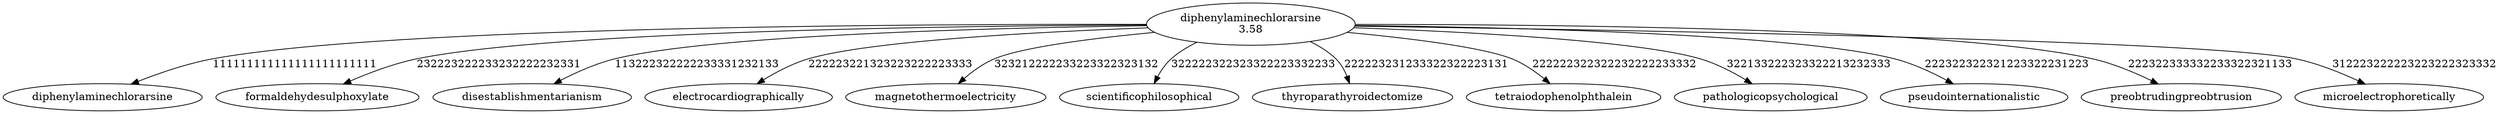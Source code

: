 digraph _24_ {
	graph [bb="0,0,2657.4,143.61"];
	node [label="\N"];
	subgraph _24__diphenylaminechlorarsine111111111111111111111111 {
		diphenylaminechlorarsine_	[height=0.5,
			label=diphenylaminechlorarsine,
			pos="103.96,18",
			width=2.8877];
	}
	subgraph _24__diphenylaminechlorarsine232223222233232222232331 {
		formaldehydesulphoxylate_	[height=0.5,
			label=formaldehydesulphoxylate,
			pos="771.96,18",
			width=2.9986];
	}
	subgraph _24__diphenylaminechlorarsine113222322222233331232133 {
		disestablishmentarianism_	[height=0.5,
			label=disestablishmentarianism,
			pos="327.96,18",
			width=2.8323];
	}
	subgraph _24__diphenylaminechlorarsine222223221323223222223333 {
		electrocardiographically_	[height=0.5,
			label=electrocardiographically,
			pos="546.96,18",
			width=2.7491];
	}
	subgraph _24__diphenylaminechlorarsine323212222233223322323132 {
		magnetothermoelectricity_	[height=0.5,
			label=magnetothermoelectricity,
			pos="1001,18",
			width=2.8738];
	}
	subgraph _24__diphenylaminechlorarsine322222322323322223332233 {
		scientificophilosophical_	[height=0.5,
			label=scientificophilosophical,
			pos="2110,18",
			width=2.7214];
	}
	subgraph _24__diphenylaminechlorarsine222223231233322322223131 {
		thyroparathyroidectomize_	[height=0.5,
			label=thyroparathyroidectomize,
			pos="2552,18",
			width=2.9293];
	}
	subgraph _24__diphenylaminechlorarsine222222322322232222233332 {
		tetraiodophenolphthalein_	[height=0.5,
			label=tetraiodophenolphthalein,
			pos="2327,18",
			width=2.8184];
	}
	subgraph _24__diphenylaminechlorarsine322133222323322213232333 {
		pathologicopsychological_	[height=0.5,
			label=pathologicopsychological,
			pos="1446,18",
			width=2.9432];
	}
	subgraph _24__diphenylaminechlorarsine222322322321223322231223 {
		pseudointernationalistic_	[height=0.5,
			label=pseudointernationalistic,
			pos="1897,18",
			width=2.7075];
	}
	subgraph _24__diphenylaminechlorarsine222322333332233322321133 {
		preobtrudingpreobtrusion_	[height=0.5,
			label=preobtrudingpreobtrusion,
			pos="1676,18",
			width=2.9432];
	}
	subgraph _24__diphenylaminechlorarsine312223222223223222323332 {
		microelectrophoretically_	[height=0.5,
			label=microelectrophoretically,
			pos="1222,18",
			width=2.7768];
	}
	_24__diphenylaminechlorarsine	[height=0.77585,
		label="diphenylaminechlorarsine
3.58",
		pos="1334,115.68",
		width=3.069];
	_24__diphenylaminechlorarsine -> diphenylaminechlorarsine_	[label=111111111111111111111111,
		lp="323.96,61.875",
		pos="e,139.37,35.389 1223.3,114.44 984.6,113.23 427.98,106.41 242.96,69.75 210.67,63.352 175.88,50.645 149.18,39.547"];
	_24__diphenylaminechlorarsine -> disestablishmentarianism_	[label=113222322222233331232133,
		lp="541.96,61.875",
		pos="e,362.06,35.422 1223.5,113.29 1022.2,110.04 603.32,99.793 460.96,69.75 430.35,63.292 397.5,50.815 372.11,39.849"];
	_24__diphenylaminechlorarsine -> electrocardiographically_	[label=222223221323223222223333,
		lp="758.96,61.875",
		pos="e,580.83,35.383 1224.7,111.17 1065.8,105.4 778.94,92.225 677.96,69.75 647.93,63.067 615.69,50.651 590.71,39.773"];
	_24__diphenylaminechlorarsine -> formaldehydesulphoxylate_	[label=232223222233232222232331,
		lp="966.96,61.875",
		pos="e,801.95,35.534 1223.6,113.35 1131.8,109.94 998.53,99.624 885.96,69.75 860.29,62.938 833.06,51.013 811.66,40.434"];
	_24__diphenylaminechlorarsine -> magnetothermoelectricity_	[label=323212222233223322323132,
		lp="1163,61.875",
		pos="e,1022.8,35.911 1230.7,105.33 1184.1,98.835 1129.1,87.939 1082,69.75 1064.1,62.877 1046,51.924 1031.4,41.95"];
	_24__diphenylaminechlorarsine -> microelectrophoretically_	[label=312223222223223222323332,
		lp="1343,61.875",
		pos="e,1233.3,36.23 1288.8,89.875 1279.5,83.85 1270.1,77.026 1262,69.75 1253.9,62.493 1246.2,53.455 1239.7,45.026"];
	_24__diphenylaminechlorarsine -> pathologicopsychological_	[label=322133222323322213232333,
		lp="1516,61.875",
		pos="e,1441.8,36.228 1394.1,92.045 1405,86.005 1415.5,78.624 1424,69.75 1430.2,63.182 1434.8,54.574 1438.2,46.318"];
	_24__diphenylaminechlorarsine -> preobtrudingpreobtrusion_	[label=222322333332233322321133,
		lp="1711,61.875",
		pos="e,1656,36.022 1439.8,107.37 1490,101.28 1550,90.147 1601,69.75 1617.4,63.151 1634,52.497 1647.3,42.651"];
	_24__diphenylaminechlorarsine -> pseudointernationalistic_	[label=222322322321223322231223,
		lp="1915,61.875",
		pos="e,1870.6,35.627 1441.5,108.79 1556.8,101.68 1731.7,88.303 1796,69.75 1818.8,63.163 1842.5,51.475 1861.3,40.976"];
	_24__diphenylaminechlorarsine -> scientificophilosophical_	[label=322222322323322223332233,
		lp="2125,61.875",
		pos="e,2081.6,35.589 1443.8,112.1 1605.1,107.5 1897.9,95.786 2000,69.75 2025,63.36 2051.3,51.41 2072,40.711"];
	_24__diphenylaminechlorarsine -> tetraiodophenolphthalein_	[label=222222322322232222233332,
		lp="2338,61.875",
		pos="e,2297.2,35.464 1444.5,113.91 1646.6,111.69 2067.7,103.09 2210,69.75 2236.9,63.44 2265.4,51.21 2287.5,40.338"];
	_24__diphenylaminechlorarsine -> thyroparathyroidectomize_	[label=222223231233322322223131,
		lp="2554,61.875",
		pos="e,2519,35.532 1444.5,114.77 1682.9,114.22 2238.7,108.63 2423,69.75 2452.8,63.459 2484.6,50.985 2509.2,39.978"];
}
